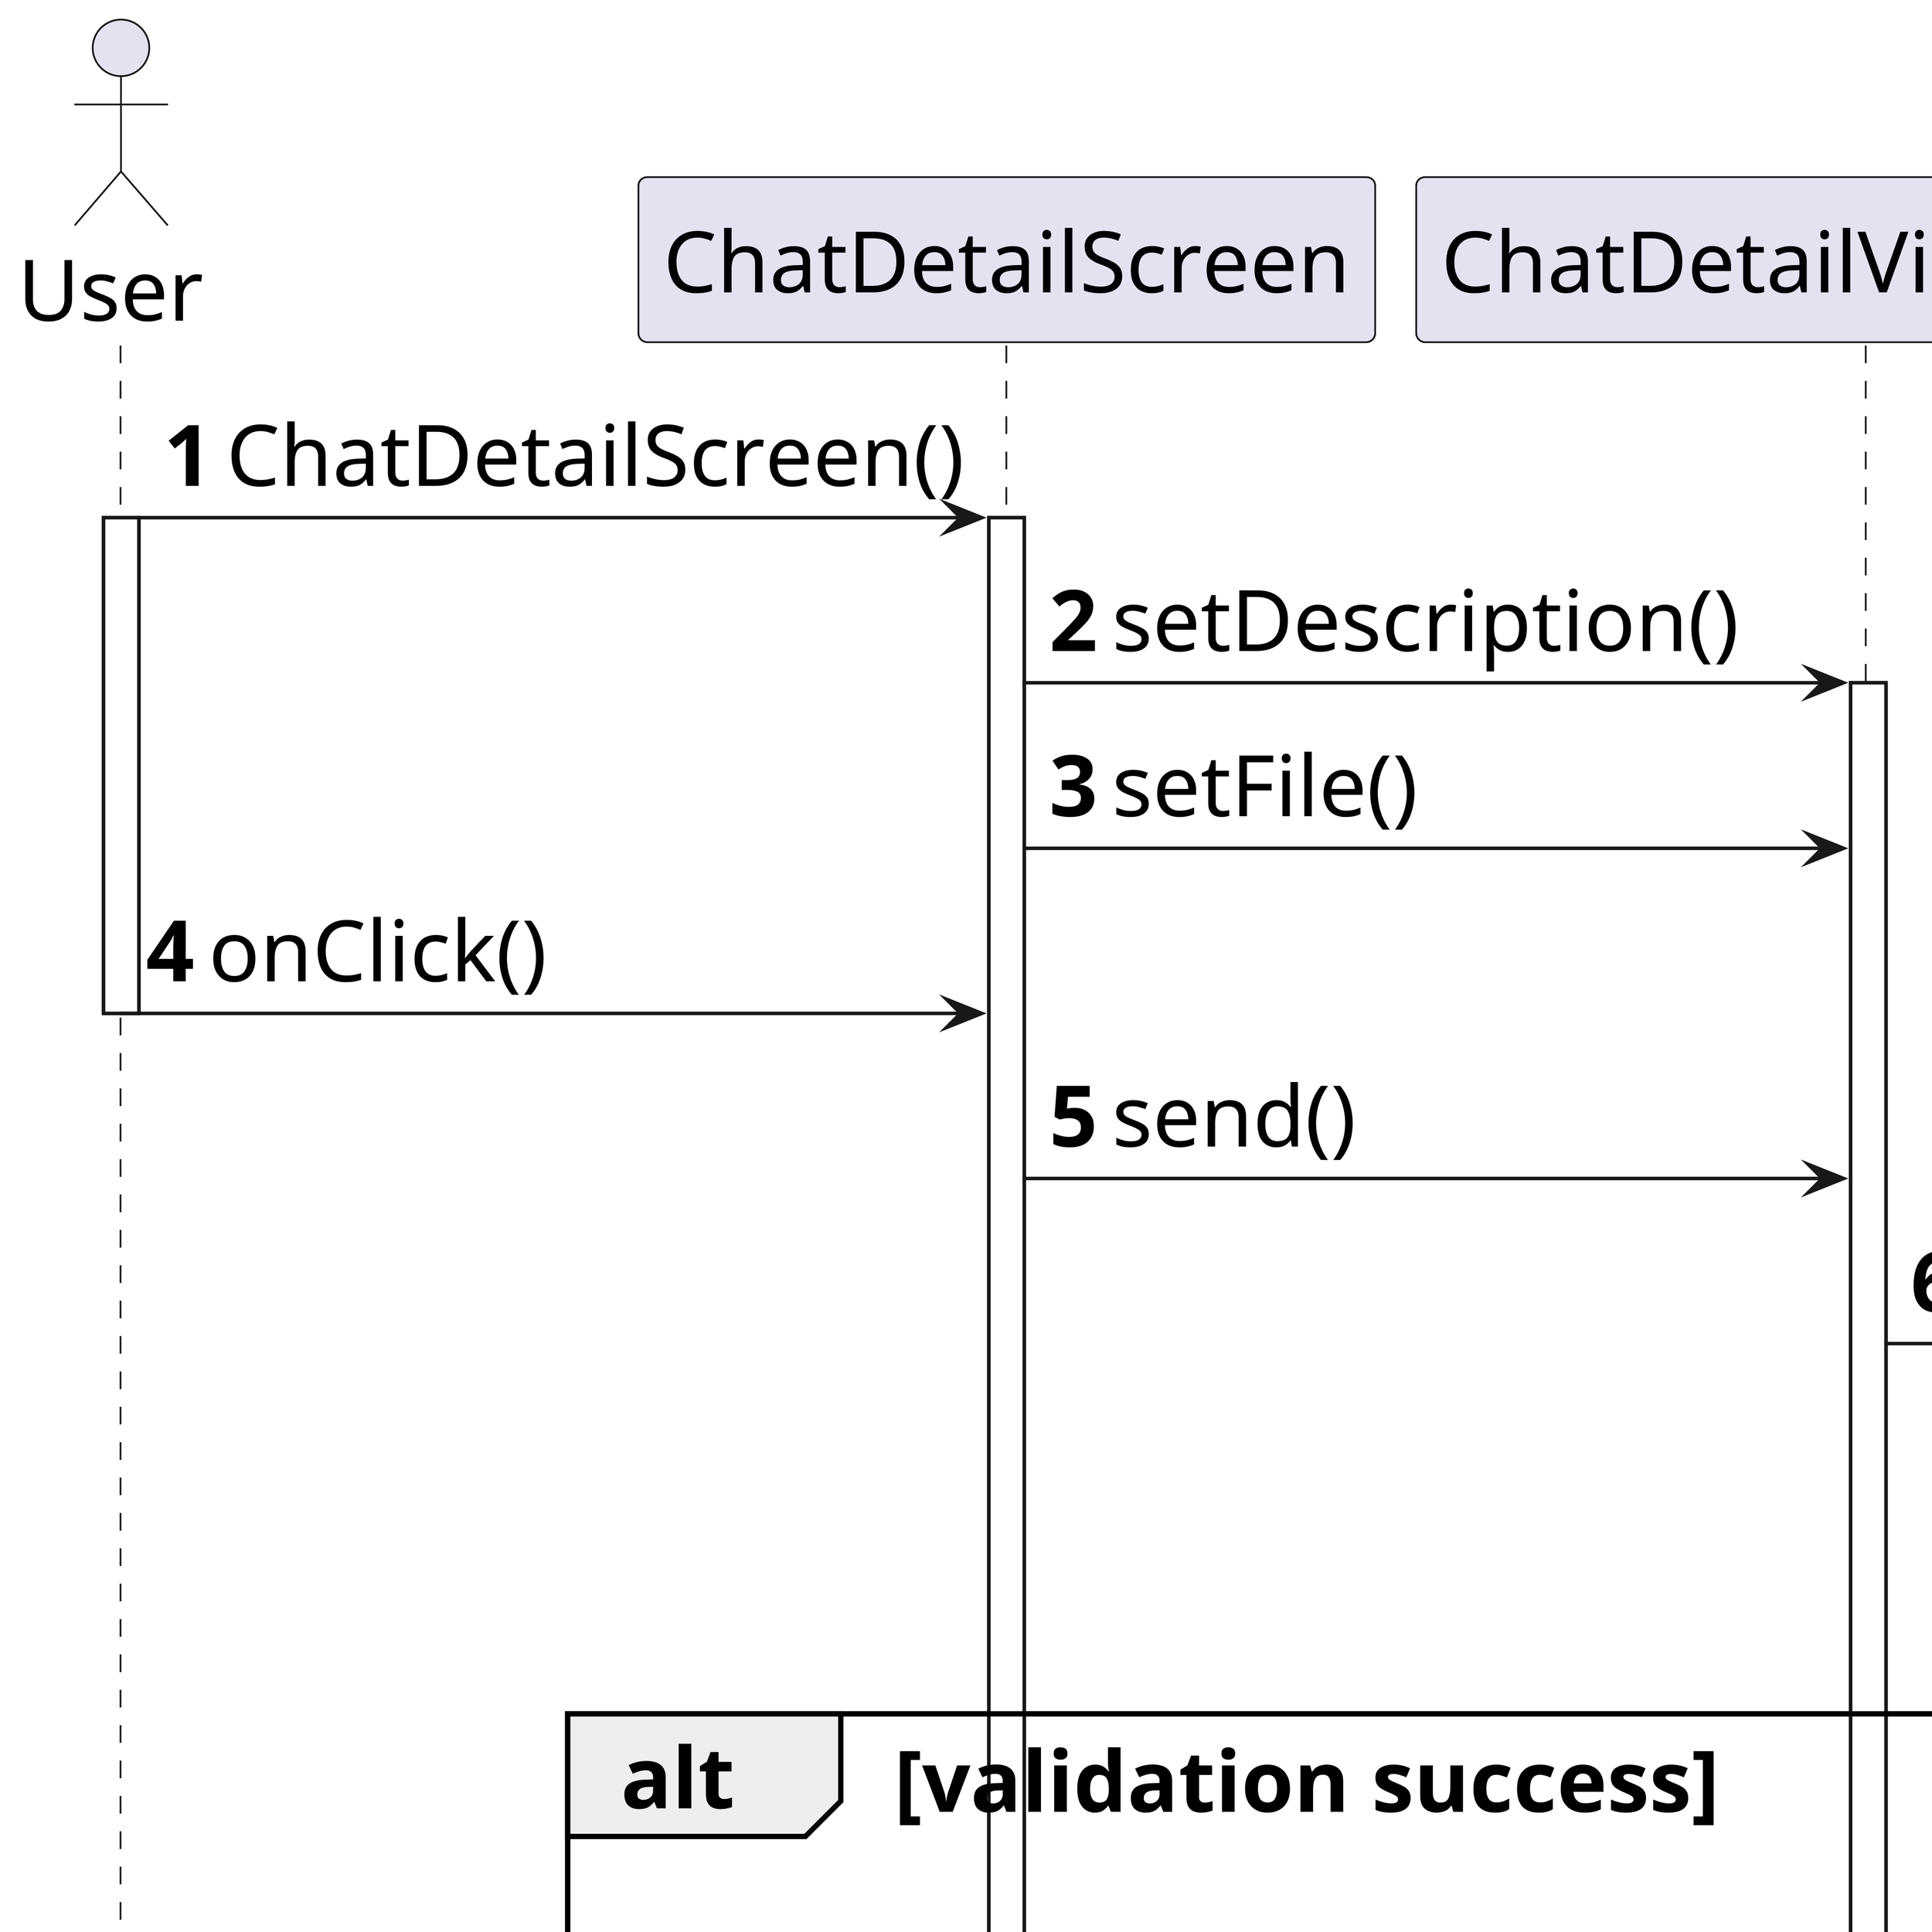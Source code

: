 @startuml
'https://plantuml.com/sequence-diagram
skinparam dpi 720
skinparam DefaultFontSize 24
hide footbox
autonumber

actor User
User  -> ChatDetailScreen : ChatDetailScreen()

activate User

activate ChatDetailScreen

ChatDetailScreen -> ChatDetailViewModel: setDescription()
activate ChatDetailViewModel

ChatDetailScreen -> ChatDetailViewModel: setFile()

User -> ChatDetailScreen: onClick()
deactivate User

ChatDetailScreen -> ChatDetailViewModel: send()

ChatDetailViewModel -> SendMessageUseCase: invoke()
activate SendMessageUseCase

SendMessageUseCase -> SendMessageUseCase: validate()
activate SendMessageUseCase
deactivate SendMessageUseCase

alt validation success
    SendMessageUseCase -> MessageRepository: send()
    activate MessageRepository

    alt network call success
        MessageRepository -> MessageRemoteDataSource: send()
        activate MessageRemoteDataSource

        MessageRemoteDataSource -> WebsocketClient: send()
        activate WebsocketClient

        WebsocketClient -> MessageDTO: << create >>
        activate MessageDTO
        MessageDTO --> WebsocketClient
        deactivate MessageDTO

        WebsocketClient --> MessageRemoteDataSource: response from server

        deactivate WebsocketClient

        MessageRemoteDataSource --> MessageRepository: response from server
        deactivate MessageRemoteDataSource

        MessageRepository -> MessageLocalDataSource: save()
        activate MessageLocalDataSource

        MessageLocalDataSource -> Database: save()
        activate Database
        deactivate Database
        deactivate MessageLocalDataSource
    else failure
        MessageRepository --> SendMessageUseCase: exception
        deactivate MessageRepository

        SendMessageUseCase --> ChatDetailViewModel: exception

        ChatDetailViewModel -> ChatDetailScreen: showSnackbar()
    end
else failure
    SendMessageUseCase --> ChatDetailViewModel: exception
    deactivate SendMessageUseCase

    ChatDetailViewModel -> ChatDetailScreen: showSnackbar()
end
@enduml
